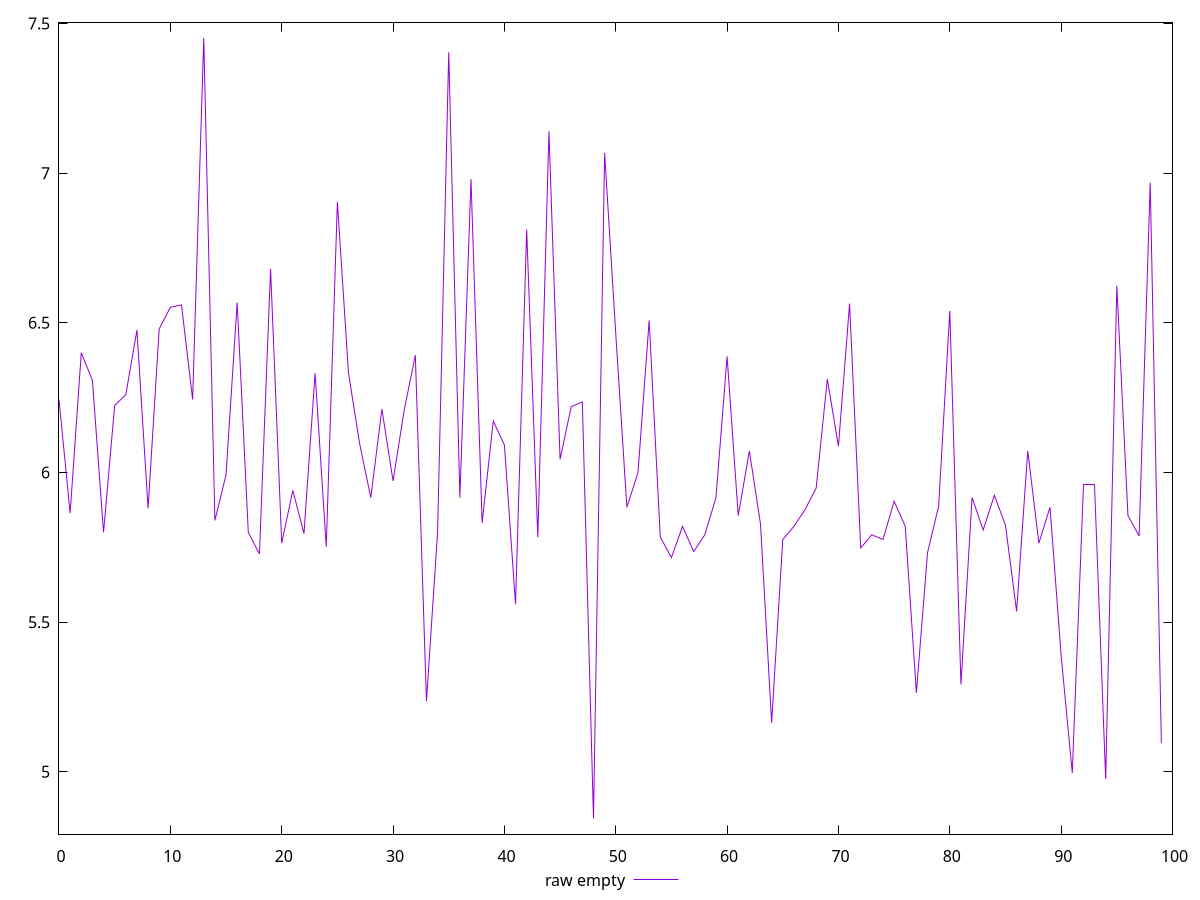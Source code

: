 $_rawEmpty <<EOF
6.2440000000000015
5.864000000000001
6.3999999999999995
6.308000000000002
5.800000000000001
6.224
6.26
6.476000000000001
5.880000000000001
6.480000000000001
6.5520000000000005
6.560000000000001
6.244000000000001
7.452000000000001
5.840000000000001
5.992000000000001
6.568
5.800000000000002
5.728000000000001
6.68
5.764000000000001
5.94
5.796
6.332000000000001
5.752000000000001
6.904
6.332000000000002
6.096000000000001
5.916000000000001
6.212000000000001
5.972000000000001
6.208000000000001
6.392
5.236000000000001
5.800000000000001
7.404
5.916
6.98
5.832000000000001
6.1720000000000015
6.0920000000000005
5.560000000000001
6.812
5.784000000000002
7.14
6.0440000000000005
6.220000000000001
6.236000000000001
4.844000000000001
7.0680000000000005
6.464
5.884000000000001
6
6.508000000000001
5.784000000000001
5.716000000000001
5.820000000000001
5.736000000000001
5.792000000000001
5.916000000000001
6.388
5.856000000000001
6.072
5.828
5.164000000000001
5.776000000000002
5.82
5.876
5.948
6.312
6.088000000000001
6.564000000000001
5.748000000000001
5.792000000000001
5.776000000000001
5.904
5.820000000000001
5.264
5.732000000000001
5.888
6.54
5.292
5.916000000000001
5.808000000000002
5.924
5.824
5.536000000000001
6.072
5.764
5.884000000000001
5.388000000000001
4.996
5.960000000000001
5.960000000000001
4.976000000000001
6.6240000000000006
5.856000000000001
5.788000000000001
6.968000000000001
5.096000000000001
EOF
set key outside below
set terminal pngcairo
set output "report_00006_2020-11-02T20-21-41.718Z/bootup-time/empty//raw.png"
set yrange [4.791840000000001:7.504160000000001]
plot $_rawEmpty title "raw empty" with line ,